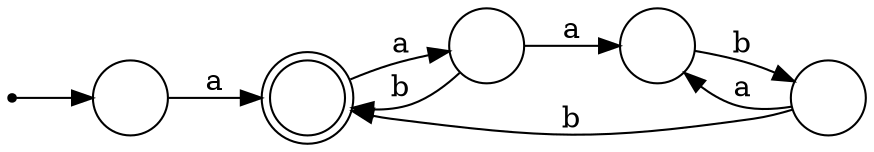 // a(a(ab)∗b)∗(ab)∗

// digraph G {
//     rankdir=LR
//     node [shape=circle]
//     0 [shape=point]
//     2 [shape=doublecircle]
//     0 -> 1
//     1 -> 2 [label=a]

//     2 -> 3 [label=a]
//     3 -> 4 [label=a]
//     4 -> 3 [label=b]
//     3 -> 2 [label=b]

//     2 -> 5 [label=a]
//     5 -> 2 [label=b]
// }

// digraph G {
//     rankdir=LR
//     node [shape=circle]
//     0 [shape=point]
//     1
//     2 [shape=doublecircle]
//     35
//     4
//     3
//     0 -> 1
//     1 -> 2 [label=a]
//     2 -> 35 [label=a]
//     35 -> 4 [label=a]
//     35 -> 2 [label=b]
//     4 -> 3 [label=b]
//     3 -> 4 [label=a]
//     3 -> 2 [label=b]
// }

digraph G {
    rankdir=LR
    node [shape=circle, label=""]
    0 [shape=point]
    1
    2 [shape=doublecircle]
    3
    4
    5
    0 -> 1
    1 -> 2 [label=a]
    2 -> 5 [label=a]
    5 -> 4 [label=a]
    5 -> 2 [label=b]
    4 -> 3 [label=b]
    3 -> 4 [label=a]
    3 -> 2 [label=b]
}

/*
{1} {2} {3 5} {4} {3}
1: a: 2
2: a: 3 5
35: a: 4
    b: 2
4: b: 3
3: a: 4
   b: 2
*/

/*
k0 (1, 5, 4, 3) (2)
k1 (1) (5) (4) (3) (2)
*/